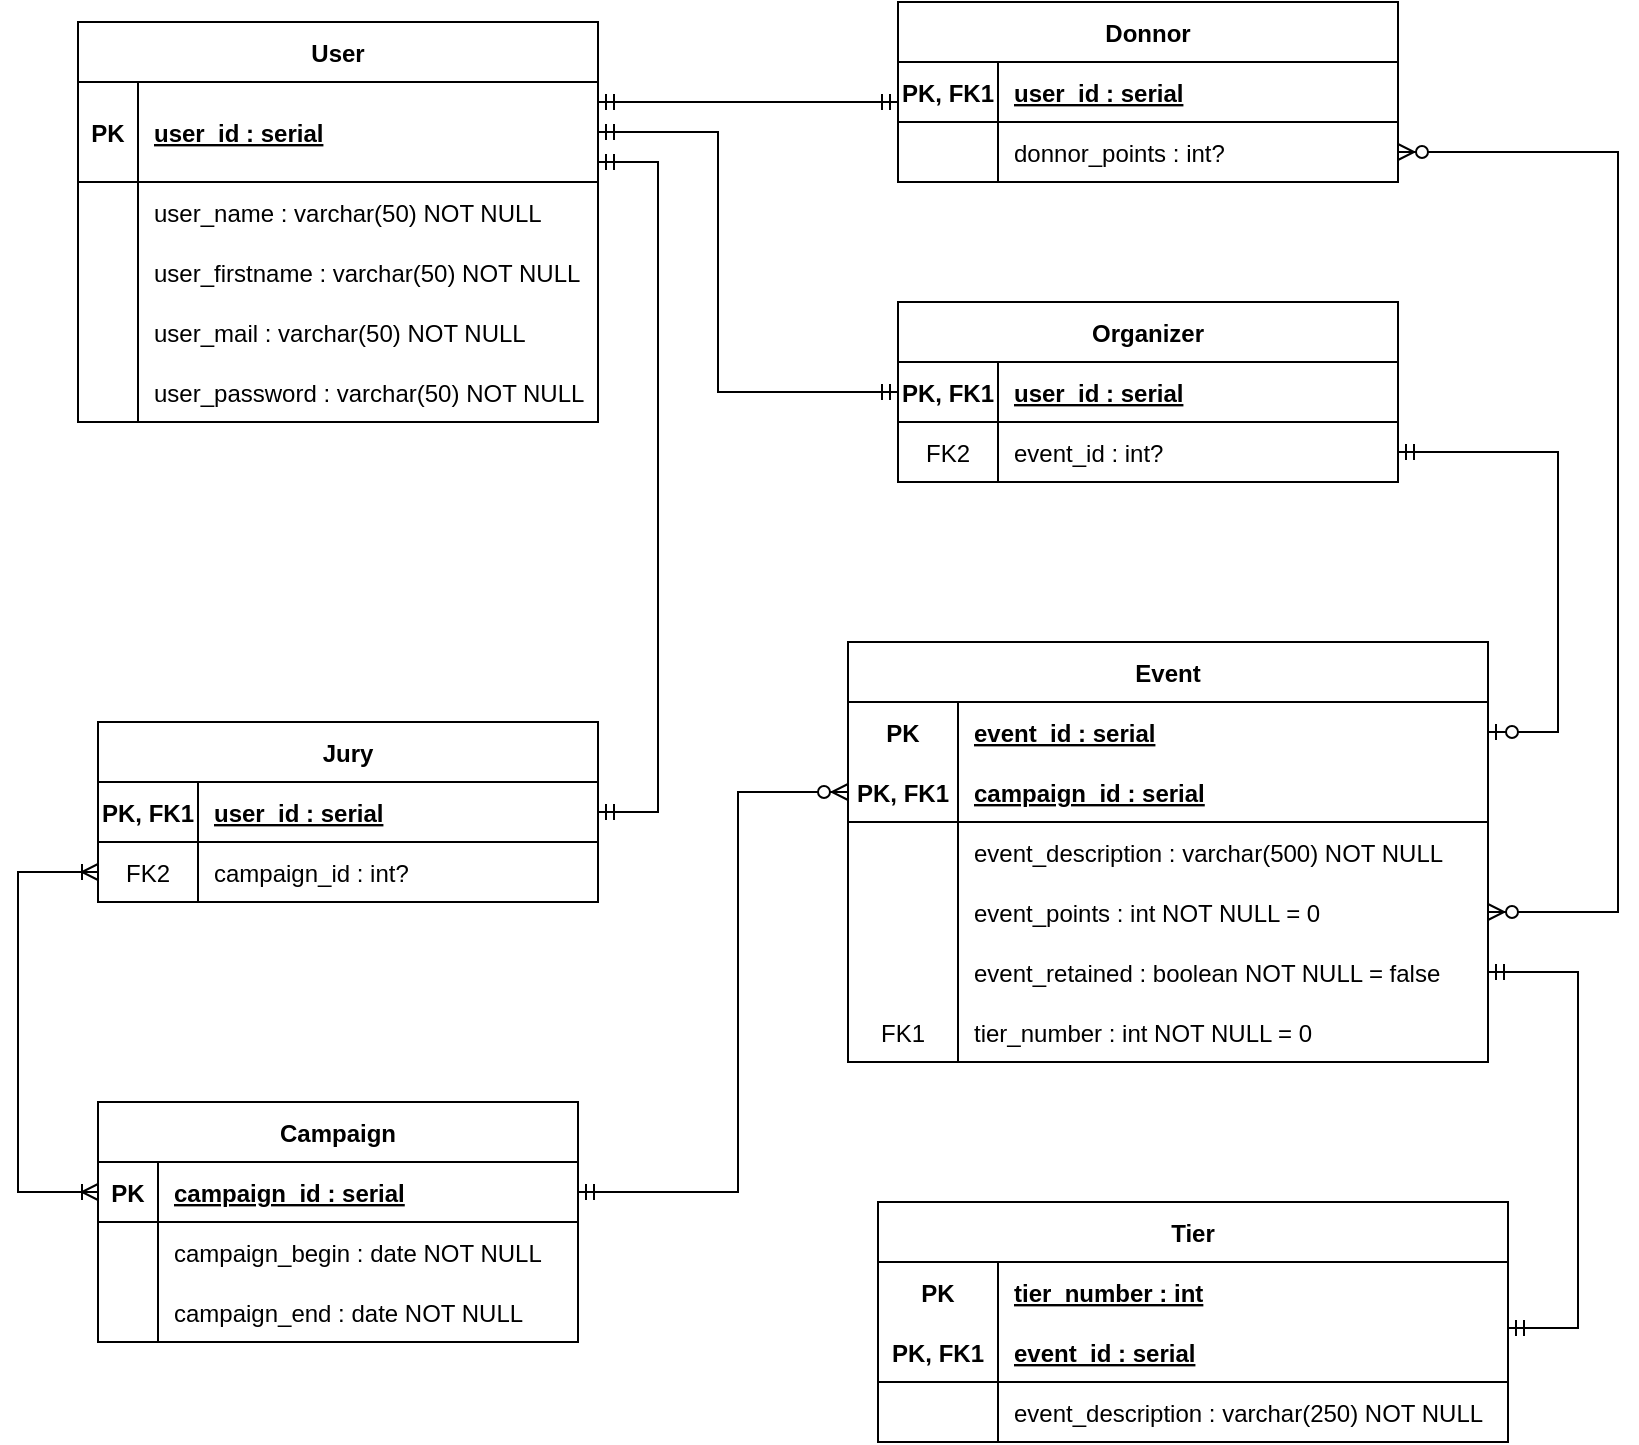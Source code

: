<mxfile version="16.2.2" type="device"><diagram id="R2lEEEUBdFMjLlhIrx00" name="Page-1"><mxGraphModel dx="1422" dy="762" grid="1" gridSize="10" guides="1" tooltips="1" connect="1" arrows="1" fold="1" page="1" pageScale="1" pageWidth="850" pageHeight="1100" math="0" shadow="0" extFonts="Permanent Marker^https://fonts.googleapis.com/css?family=Permanent+Marker"><root><mxCell id="0"/><mxCell id="1" parent="0"/><mxCell id="C-vyLk0tnHw3VtMMgP7b-13" value="Organizer" style="shape=table;startSize=30;container=1;collapsible=1;childLayout=tableLayout;fixedRows=1;rowLines=0;fontStyle=1;align=center;resizeLast=1;" parent="1" vertex="1"><mxGeometry x="470" y="180" width="250" height="90" as="geometry"/></mxCell><mxCell id="C-vyLk0tnHw3VtMMgP7b-14" value="" style="shape=partialRectangle;collapsible=0;dropTarget=0;pointerEvents=0;fillColor=none;points=[[0,0.5],[1,0.5]];portConstraint=eastwest;top=0;left=0;right=0;bottom=1;" parent="C-vyLk0tnHw3VtMMgP7b-13" vertex="1"><mxGeometry y="30" width="250" height="30" as="geometry"/></mxCell><mxCell id="C-vyLk0tnHw3VtMMgP7b-15" value="PK, FK1" style="shape=partialRectangle;overflow=hidden;connectable=0;fillColor=none;top=0;left=0;bottom=0;right=0;fontStyle=1;" parent="C-vyLk0tnHw3VtMMgP7b-14" vertex="1"><mxGeometry width="50" height="30" as="geometry"><mxRectangle width="50" height="30" as="alternateBounds"/></mxGeometry></mxCell><mxCell id="C-vyLk0tnHw3VtMMgP7b-16" value="user_id : serial" style="shape=partialRectangle;overflow=hidden;connectable=0;fillColor=none;top=0;left=0;bottom=0;right=0;align=left;spacingLeft=6;fontStyle=5;" parent="C-vyLk0tnHw3VtMMgP7b-14" vertex="1"><mxGeometry x="50" width="200" height="30" as="geometry"><mxRectangle width="200" height="30" as="alternateBounds"/></mxGeometry></mxCell><mxCell id="C-vyLk0tnHw3VtMMgP7b-17" value="" style="shape=partialRectangle;collapsible=0;dropTarget=0;pointerEvents=0;fillColor=none;points=[[0,0.5],[1,0.5]];portConstraint=eastwest;top=0;left=0;right=0;bottom=0;" parent="C-vyLk0tnHw3VtMMgP7b-13" vertex="1"><mxGeometry y="60" width="250" height="30" as="geometry"/></mxCell><mxCell id="C-vyLk0tnHw3VtMMgP7b-18" value="FK2" style="shape=partialRectangle;overflow=hidden;connectable=0;fillColor=none;top=0;left=0;bottom=0;right=0;" parent="C-vyLk0tnHw3VtMMgP7b-17" vertex="1"><mxGeometry width="50" height="30" as="geometry"><mxRectangle width="50" height="30" as="alternateBounds"/></mxGeometry></mxCell><mxCell id="C-vyLk0tnHw3VtMMgP7b-19" value="event_id : int?" style="shape=partialRectangle;overflow=hidden;connectable=0;fillColor=none;top=0;left=0;bottom=0;right=0;align=left;spacingLeft=6;" parent="C-vyLk0tnHw3VtMMgP7b-17" vertex="1"><mxGeometry x="50" width="200" height="30" as="geometry"><mxRectangle width="200" height="30" as="alternateBounds"/></mxGeometry></mxCell><mxCell id="C-vyLk0tnHw3VtMMgP7b-23" value="User" style="shape=table;startSize=30;container=1;collapsible=1;childLayout=tableLayout;fixedRows=1;rowLines=0;fontStyle=1;align=center;resizeLast=1;" parent="1" vertex="1"><mxGeometry x="60" y="40" width="260" height="200" as="geometry"/></mxCell><mxCell id="C-vyLk0tnHw3VtMMgP7b-24" value="" style="shape=partialRectangle;collapsible=0;dropTarget=0;pointerEvents=0;fillColor=none;points=[[0,0.5],[1,0.5]];portConstraint=eastwest;top=0;left=0;right=0;bottom=1;" parent="C-vyLk0tnHw3VtMMgP7b-23" vertex="1"><mxGeometry y="30" width="260" height="50" as="geometry"/></mxCell><mxCell id="C-vyLk0tnHw3VtMMgP7b-25" value="PK" style="shape=partialRectangle;overflow=hidden;connectable=0;fillColor=none;top=0;left=0;bottom=0;right=0;fontStyle=1;" parent="C-vyLk0tnHw3VtMMgP7b-24" vertex="1"><mxGeometry width="30" height="50" as="geometry"><mxRectangle width="30" height="50" as="alternateBounds"/></mxGeometry></mxCell><mxCell id="C-vyLk0tnHw3VtMMgP7b-26" value="user_id : serial" style="shape=partialRectangle;overflow=hidden;connectable=0;fillColor=none;top=0;left=0;bottom=0;right=0;align=left;spacingLeft=6;fontStyle=5;" parent="C-vyLk0tnHw3VtMMgP7b-24" vertex="1"><mxGeometry x="30" width="230" height="50" as="geometry"><mxRectangle width="230" height="50" as="alternateBounds"/></mxGeometry></mxCell><mxCell id="C-vyLk0tnHw3VtMMgP7b-27" value="" style="shape=partialRectangle;collapsible=0;dropTarget=0;pointerEvents=0;fillColor=none;points=[[0,0.5],[1,0.5]];portConstraint=eastwest;top=0;left=0;right=0;bottom=0;" parent="C-vyLk0tnHw3VtMMgP7b-23" vertex="1"><mxGeometry y="80" width="260" height="30" as="geometry"/></mxCell><mxCell id="C-vyLk0tnHw3VtMMgP7b-28" value="" style="shape=partialRectangle;overflow=hidden;connectable=0;fillColor=none;top=0;left=0;bottom=0;right=0;" parent="C-vyLk0tnHw3VtMMgP7b-27" vertex="1"><mxGeometry width="30" height="30" as="geometry"><mxRectangle width="30" height="30" as="alternateBounds"/></mxGeometry></mxCell><mxCell id="C-vyLk0tnHw3VtMMgP7b-29" value="user_name : varchar(50) NOT NULL" style="shape=partialRectangle;overflow=hidden;connectable=0;fillColor=none;top=0;left=0;bottom=0;right=0;align=left;spacingLeft=6;" parent="C-vyLk0tnHw3VtMMgP7b-27" vertex="1"><mxGeometry x="30" width="230" height="30" as="geometry"><mxRectangle width="230" height="30" as="alternateBounds"/></mxGeometry></mxCell><mxCell id="c4lPWTZuZDiCroG7MYzC-3" value="" style="shape=partialRectangle;collapsible=0;dropTarget=0;pointerEvents=0;fillColor=none;points=[[0,0.5],[1,0.5]];portConstraint=eastwest;top=0;left=0;right=0;bottom=0;" vertex="1" parent="C-vyLk0tnHw3VtMMgP7b-23"><mxGeometry y="110" width="260" height="30" as="geometry"/></mxCell><mxCell id="c4lPWTZuZDiCroG7MYzC-4" value="" style="shape=partialRectangle;overflow=hidden;connectable=0;fillColor=none;top=0;left=0;bottom=0;right=0;" vertex="1" parent="c4lPWTZuZDiCroG7MYzC-3"><mxGeometry width="30" height="30" as="geometry"><mxRectangle width="30" height="30" as="alternateBounds"/></mxGeometry></mxCell><mxCell id="c4lPWTZuZDiCroG7MYzC-5" value="user_firstname : varchar(50) NOT NULL" style="shape=partialRectangle;overflow=hidden;connectable=0;fillColor=none;top=0;left=0;bottom=0;right=0;align=left;spacingLeft=6;" vertex="1" parent="c4lPWTZuZDiCroG7MYzC-3"><mxGeometry x="30" width="230" height="30" as="geometry"><mxRectangle width="230" height="30" as="alternateBounds"/></mxGeometry></mxCell><mxCell id="c4lPWTZuZDiCroG7MYzC-6" value="" style="shape=partialRectangle;collapsible=0;dropTarget=0;pointerEvents=0;fillColor=none;points=[[0,0.5],[1,0.5]];portConstraint=eastwest;top=0;left=0;right=0;bottom=0;" vertex="1" parent="C-vyLk0tnHw3VtMMgP7b-23"><mxGeometry y="140" width="260" height="30" as="geometry"/></mxCell><mxCell id="c4lPWTZuZDiCroG7MYzC-7" value="" style="shape=partialRectangle;overflow=hidden;connectable=0;fillColor=none;top=0;left=0;bottom=0;right=0;" vertex="1" parent="c4lPWTZuZDiCroG7MYzC-6"><mxGeometry width="30" height="30" as="geometry"><mxRectangle width="30" height="30" as="alternateBounds"/></mxGeometry></mxCell><mxCell id="c4lPWTZuZDiCroG7MYzC-8" value="user_mail : varchar(50) NOT NULL" style="shape=partialRectangle;overflow=hidden;connectable=0;fillColor=none;top=0;left=0;bottom=0;right=0;align=left;spacingLeft=6;" vertex="1" parent="c4lPWTZuZDiCroG7MYzC-6"><mxGeometry x="30" width="230" height="30" as="geometry"><mxRectangle width="230" height="30" as="alternateBounds"/></mxGeometry></mxCell><mxCell id="c4lPWTZuZDiCroG7MYzC-9" value="" style="shape=partialRectangle;collapsible=0;dropTarget=0;pointerEvents=0;fillColor=none;points=[[0,0.5],[1,0.5]];portConstraint=eastwest;top=0;left=0;right=0;bottom=0;" vertex="1" parent="C-vyLk0tnHw3VtMMgP7b-23"><mxGeometry y="170" width="260" height="30" as="geometry"/></mxCell><mxCell id="c4lPWTZuZDiCroG7MYzC-10" value="" style="shape=partialRectangle;overflow=hidden;connectable=0;fillColor=none;top=0;left=0;bottom=0;right=0;" vertex="1" parent="c4lPWTZuZDiCroG7MYzC-9"><mxGeometry width="30" height="30" as="geometry"><mxRectangle width="30" height="30" as="alternateBounds"/></mxGeometry></mxCell><mxCell id="c4lPWTZuZDiCroG7MYzC-11" value="user_password : varchar(50) NOT NULL" style="shape=partialRectangle;overflow=hidden;connectable=0;fillColor=none;top=0;left=0;bottom=0;right=0;align=left;spacingLeft=6;" vertex="1" parent="c4lPWTZuZDiCroG7MYzC-9"><mxGeometry x="30" width="230" height="30" as="geometry"><mxRectangle width="230" height="30" as="alternateBounds"/></mxGeometry></mxCell><mxCell id="c4lPWTZuZDiCroG7MYzC-22" value="" style="edgeStyle=orthogonalEdgeStyle;fontSize=12;html=1;endArrow=ERmandOne;startArrow=ERmandOne;rounded=0;entryX=0;entryY=0.5;entryDx=0;entryDy=0;exitX=1;exitY=0.5;exitDx=0;exitDy=0;" edge="1" parent="1" source="C-vyLk0tnHw3VtMMgP7b-24" target="C-vyLk0tnHw3VtMMgP7b-14"><mxGeometry width="100" height="100" relative="1" as="geometry"><mxPoint x="360" y="95" as="sourcePoint"/><mxPoint x="480" y="340" as="targetPoint"/><Array as="points"><mxPoint x="380" y="95"/><mxPoint x="380" y="225"/></Array></mxGeometry></mxCell><mxCell id="c4lPWTZuZDiCroG7MYzC-37" value="" style="edgeStyle=orthogonalEdgeStyle;fontSize=12;html=1;endArrow=ERzeroToOne;startArrow=ERmandOne;rounded=0;entryX=1;entryY=0.5;entryDx=0;entryDy=0;exitX=1;exitY=0.5;exitDx=0;exitDy=0;" edge="1" parent="1" source="C-vyLk0tnHw3VtMMgP7b-17" target="c4lPWTZuZDiCroG7MYzC-169"><mxGeometry width="100" height="100" relative="1" as="geometry"><mxPoint x="730" y="185" as="sourcePoint"/><mxPoint x="765" y="435" as="targetPoint"/><Array as="points"><mxPoint x="800" y="255"/><mxPoint x="800" y="395"/></Array></mxGeometry></mxCell><mxCell id="c4lPWTZuZDiCroG7MYzC-38" value="Jury" style="shape=table;startSize=30;container=1;collapsible=1;childLayout=tableLayout;fixedRows=1;rowLines=0;fontStyle=1;align=center;resizeLast=1;" vertex="1" parent="1"><mxGeometry x="70" y="390" width="250" height="90" as="geometry"/></mxCell><mxCell id="c4lPWTZuZDiCroG7MYzC-39" value="" style="shape=partialRectangle;collapsible=0;dropTarget=0;pointerEvents=0;fillColor=none;points=[[0,0.5],[1,0.5]];portConstraint=eastwest;top=0;left=0;right=0;bottom=1;" vertex="1" parent="c4lPWTZuZDiCroG7MYzC-38"><mxGeometry y="30" width="250" height="30" as="geometry"/></mxCell><mxCell id="c4lPWTZuZDiCroG7MYzC-40" value="PK, FK1" style="shape=partialRectangle;overflow=hidden;connectable=0;fillColor=none;top=0;left=0;bottom=0;right=0;fontStyle=1;" vertex="1" parent="c4lPWTZuZDiCroG7MYzC-39"><mxGeometry width="50" height="30" as="geometry"><mxRectangle width="50" height="30" as="alternateBounds"/></mxGeometry></mxCell><mxCell id="c4lPWTZuZDiCroG7MYzC-41" value="user_id : serial" style="shape=partialRectangle;overflow=hidden;connectable=0;fillColor=none;top=0;left=0;bottom=0;right=0;align=left;spacingLeft=6;fontStyle=5;" vertex="1" parent="c4lPWTZuZDiCroG7MYzC-39"><mxGeometry x="50" width="200" height="30" as="geometry"><mxRectangle width="200" height="30" as="alternateBounds"/></mxGeometry></mxCell><mxCell id="c4lPWTZuZDiCroG7MYzC-42" value="" style="shape=partialRectangle;collapsible=0;dropTarget=0;pointerEvents=0;fillColor=none;points=[[0,0.5],[1,0.5]];portConstraint=eastwest;top=0;left=0;right=0;bottom=0;" vertex="1" parent="c4lPWTZuZDiCroG7MYzC-38"><mxGeometry y="60" width="250" height="30" as="geometry"/></mxCell><mxCell id="c4lPWTZuZDiCroG7MYzC-43" value="FK2" style="shape=partialRectangle;overflow=hidden;connectable=0;fillColor=none;top=0;left=0;bottom=0;right=0;" vertex="1" parent="c4lPWTZuZDiCroG7MYzC-42"><mxGeometry width="50" height="30" as="geometry"><mxRectangle width="50" height="30" as="alternateBounds"/></mxGeometry></mxCell><mxCell id="c4lPWTZuZDiCroG7MYzC-44" value="campaign_id : int?" style="shape=partialRectangle;overflow=hidden;connectable=0;fillColor=none;top=0;left=0;bottom=0;right=0;align=left;spacingLeft=6;" vertex="1" parent="c4lPWTZuZDiCroG7MYzC-42"><mxGeometry x="50" width="200" height="30" as="geometry"><mxRectangle width="200" height="30" as="alternateBounds"/></mxGeometry></mxCell><mxCell id="c4lPWTZuZDiCroG7MYzC-45" value="" style="edgeStyle=orthogonalEdgeStyle;fontSize=12;html=1;endArrow=ERmandOne;startArrow=ERmandOne;rounded=0;exitX=1;exitY=0.5;exitDx=0;exitDy=0;entryX=1;entryY=0.8;entryDx=0;entryDy=0;entryPerimeter=0;" edge="1" parent="1" source="c4lPWTZuZDiCroG7MYzC-39" target="C-vyLk0tnHw3VtMMgP7b-24"><mxGeometry width="100" height="100" relative="1" as="geometry"><mxPoint x="340" y="435" as="sourcePoint"/><mxPoint x="340" y="140" as="targetPoint"/><Array as="points"><mxPoint x="350" y="435"/><mxPoint x="350" y="110"/></Array></mxGeometry></mxCell><mxCell id="c4lPWTZuZDiCroG7MYzC-46" value="Campaign" style="shape=table;startSize=30;container=1;collapsible=1;childLayout=tableLayout;fixedRows=1;rowLines=0;fontStyle=1;align=center;resizeLast=1;" vertex="1" parent="1"><mxGeometry x="70" y="580" width="240" height="120" as="geometry"/></mxCell><mxCell id="c4lPWTZuZDiCroG7MYzC-47" value="" style="shape=partialRectangle;collapsible=0;dropTarget=0;pointerEvents=0;fillColor=none;top=0;left=0;bottom=1;right=0;points=[[0,0.5],[1,0.5]];portConstraint=eastwest;" vertex="1" parent="c4lPWTZuZDiCroG7MYzC-46"><mxGeometry y="30" width="240" height="30" as="geometry"/></mxCell><mxCell id="c4lPWTZuZDiCroG7MYzC-48" value="PK" style="shape=partialRectangle;connectable=0;fillColor=none;top=0;left=0;bottom=0;right=0;fontStyle=1;overflow=hidden;" vertex="1" parent="c4lPWTZuZDiCroG7MYzC-47"><mxGeometry width="30" height="30" as="geometry"><mxRectangle width="30" height="30" as="alternateBounds"/></mxGeometry></mxCell><mxCell id="c4lPWTZuZDiCroG7MYzC-49" value="campaign_id : serial" style="shape=partialRectangle;connectable=0;fillColor=none;top=0;left=0;bottom=0;right=0;align=left;spacingLeft=6;fontStyle=5;overflow=hidden;" vertex="1" parent="c4lPWTZuZDiCroG7MYzC-47"><mxGeometry x="30" width="210" height="30" as="geometry"><mxRectangle width="210" height="30" as="alternateBounds"/></mxGeometry></mxCell><mxCell id="c4lPWTZuZDiCroG7MYzC-50" value="" style="shape=partialRectangle;collapsible=0;dropTarget=0;pointerEvents=0;fillColor=none;top=0;left=0;bottom=0;right=0;points=[[0,0.5],[1,0.5]];portConstraint=eastwest;" vertex="1" parent="c4lPWTZuZDiCroG7MYzC-46"><mxGeometry y="60" width="240" height="30" as="geometry"/></mxCell><mxCell id="c4lPWTZuZDiCroG7MYzC-51" value="" style="shape=partialRectangle;connectable=0;fillColor=none;top=0;left=0;bottom=0;right=0;editable=1;overflow=hidden;" vertex="1" parent="c4lPWTZuZDiCroG7MYzC-50"><mxGeometry width="30" height="30" as="geometry"><mxRectangle width="30" height="30" as="alternateBounds"/></mxGeometry></mxCell><mxCell id="c4lPWTZuZDiCroG7MYzC-52" value="campaign_begin : date NOT NULL" style="shape=partialRectangle;connectable=0;fillColor=none;top=0;left=0;bottom=0;right=0;align=left;spacingLeft=6;overflow=hidden;" vertex="1" parent="c4lPWTZuZDiCroG7MYzC-50"><mxGeometry x="30" width="210" height="30" as="geometry"><mxRectangle width="210" height="30" as="alternateBounds"/></mxGeometry></mxCell><mxCell id="c4lPWTZuZDiCroG7MYzC-53" value="" style="shape=partialRectangle;collapsible=0;dropTarget=0;pointerEvents=0;fillColor=none;top=0;left=0;bottom=0;right=0;points=[[0,0.5],[1,0.5]];portConstraint=eastwest;" vertex="1" parent="c4lPWTZuZDiCroG7MYzC-46"><mxGeometry y="90" width="240" height="30" as="geometry"/></mxCell><mxCell id="c4lPWTZuZDiCroG7MYzC-54" value="" style="shape=partialRectangle;connectable=0;fillColor=none;top=0;left=0;bottom=0;right=0;editable=1;overflow=hidden;" vertex="1" parent="c4lPWTZuZDiCroG7MYzC-53"><mxGeometry width="30" height="30" as="geometry"><mxRectangle width="30" height="30" as="alternateBounds"/></mxGeometry></mxCell><mxCell id="c4lPWTZuZDiCroG7MYzC-55" value="campaign_end : date NOT NULL" style="shape=partialRectangle;connectable=0;fillColor=none;top=0;left=0;bottom=0;right=0;align=left;spacingLeft=6;overflow=hidden;" vertex="1" parent="c4lPWTZuZDiCroG7MYzC-53"><mxGeometry x="30" width="210" height="30" as="geometry"><mxRectangle width="210" height="30" as="alternateBounds"/></mxGeometry></mxCell><mxCell id="c4lPWTZuZDiCroG7MYzC-61" value="" style="edgeStyle=orthogonalEdgeStyle;fontSize=12;html=1;endArrow=ERoneToMany;startArrow=ERoneToMany;rounded=0;entryX=0;entryY=0.5;entryDx=0;entryDy=0;exitX=0;exitY=0.5;exitDx=0;exitDy=0;" edge="1" parent="1" source="c4lPWTZuZDiCroG7MYzC-47" target="c4lPWTZuZDiCroG7MYzC-42"><mxGeometry width="100" height="100" relative="1" as="geometry"><mxPoint x="80" y="660" as="sourcePoint"/><mxPoint x="180" y="560" as="targetPoint"/><Array as="points"><mxPoint x="30" y="625"/><mxPoint x="30" y="465"/></Array></mxGeometry></mxCell><mxCell id="c4lPWTZuZDiCroG7MYzC-62" value="Donnor" style="shape=table;startSize=30;container=1;collapsible=1;childLayout=tableLayout;fixedRows=1;rowLines=0;fontStyle=1;align=center;resizeLast=1;" vertex="1" parent="1"><mxGeometry x="470" y="30" width="250" height="90" as="geometry"/></mxCell><mxCell id="c4lPWTZuZDiCroG7MYzC-63" value="" style="shape=partialRectangle;collapsible=0;dropTarget=0;pointerEvents=0;fillColor=none;points=[[0,0.5],[1,0.5]];portConstraint=eastwest;top=0;left=0;right=0;bottom=1;" vertex="1" parent="c4lPWTZuZDiCroG7MYzC-62"><mxGeometry y="30" width="250" height="30" as="geometry"/></mxCell><mxCell id="c4lPWTZuZDiCroG7MYzC-64" value="PK, FK1" style="shape=partialRectangle;overflow=hidden;connectable=0;fillColor=none;top=0;left=0;bottom=0;right=0;fontStyle=1;" vertex="1" parent="c4lPWTZuZDiCroG7MYzC-63"><mxGeometry width="50" height="30" as="geometry"><mxRectangle width="50" height="30" as="alternateBounds"/></mxGeometry></mxCell><mxCell id="c4lPWTZuZDiCroG7MYzC-65" value="user_id : serial" style="shape=partialRectangle;overflow=hidden;connectable=0;fillColor=none;top=0;left=0;bottom=0;right=0;align=left;spacingLeft=6;fontStyle=5;" vertex="1" parent="c4lPWTZuZDiCroG7MYzC-63"><mxGeometry x="50" width="200" height="30" as="geometry"><mxRectangle width="200" height="30" as="alternateBounds"/></mxGeometry></mxCell><mxCell id="c4lPWTZuZDiCroG7MYzC-66" value="" style="shape=partialRectangle;collapsible=0;dropTarget=0;pointerEvents=0;fillColor=none;points=[[0,0.5],[1,0.5]];portConstraint=eastwest;top=0;left=0;right=0;bottom=0;" vertex="1" parent="c4lPWTZuZDiCroG7MYzC-62"><mxGeometry y="60" width="250" height="30" as="geometry"/></mxCell><mxCell id="c4lPWTZuZDiCroG7MYzC-67" value="" style="shape=partialRectangle;overflow=hidden;connectable=0;fillColor=none;top=0;left=0;bottom=0;right=0;" vertex="1" parent="c4lPWTZuZDiCroG7MYzC-66"><mxGeometry width="50" height="30" as="geometry"><mxRectangle width="50" height="30" as="alternateBounds"/></mxGeometry></mxCell><mxCell id="c4lPWTZuZDiCroG7MYzC-68" value="donnor_points : int?" style="shape=partialRectangle;overflow=hidden;connectable=0;fillColor=none;top=0;left=0;bottom=0;right=0;align=left;spacingLeft=6;" vertex="1" parent="c4lPWTZuZDiCroG7MYzC-66"><mxGeometry x="50" width="200" height="30" as="geometry"><mxRectangle width="200" height="30" as="alternateBounds"/></mxGeometry></mxCell><mxCell id="c4lPWTZuZDiCroG7MYzC-69" value="" style="edgeStyle=orthogonalEdgeStyle;fontSize=12;html=1;endArrow=ERmandOne;startArrow=ERmandOne;rounded=0;entryX=1;entryY=0.2;entryDx=0;entryDy=0;entryPerimeter=0;" edge="1" parent="1" target="C-vyLk0tnHw3VtMMgP7b-24"><mxGeometry width="100" height="100" relative="1" as="geometry"><mxPoint x="470" y="80" as="sourcePoint"/><mxPoint x="320" y="75" as="targetPoint"/><Array as="points"><mxPoint x="470" y="80"/></Array></mxGeometry></mxCell><mxCell id="c4lPWTZuZDiCroG7MYzC-85" value="Event" style="shape=table;startSize=30;container=1;collapsible=1;childLayout=tableLayout;fixedRows=1;rowLines=0;fontStyle=1;align=center;resizeLast=1;" vertex="1" parent="1"><mxGeometry x="445" y="350" width="320" height="210" as="geometry"/></mxCell><mxCell id="c4lPWTZuZDiCroG7MYzC-169" value="" style="shape=partialRectangle;collapsible=0;dropTarget=0;pointerEvents=0;fillColor=none;top=0;left=0;bottom=0;right=0;points=[[0,0.5],[1,0.5]];portConstraint=eastwest;" vertex="1" parent="c4lPWTZuZDiCroG7MYzC-85"><mxGeometry y="30" width="320" height="30" as="geometry"/></mxCell><mxCell id="c4lPWTZuZDiCroG7MYzC-170" value="PK" style="shape=partialRectangle;connectable=0;fillColor=none;top=0;left=0;bottom=0;right=0;fontStyle=1;overflow=hidden;" vertex="1" parent="c4lPWTZuZDiCroG7MYzC-169"><mxGeometry width="55" height="30" as="geometry"><mxRectangle width="55" height="30" as="alternateBounds"/></mxGeometry></mxCell><mxCell id="c4lPWTZuZDiCroG7MYzC-171" value="event_id : serial" style="shape=partialRectangle;connectable=0;fillColor=none;top=0;left=0;bottom=0;right=0;align=left;spacingLeft=6;fontStyle=5;overflow=hidden;" vertex="1" parent="c4lPWTZuZDiCroG7MYzC-169"><mxGeometry x="55" width="265" height="30" as="geometry"><mxRectangle width="265" height="30" as="alternateBounds"/></mxGeometry></mxCell><mxCell id="c4lPWTZuZDiCroG7MYzC-172" value="" style="shape=partialRectangle;collapsible=0;dropTarget=0;pointerEvents=0;fillColor=none;top=0;left=0;bottom=1;right=0;points=[[0,0.5],[1,0.5]];portConstraint=eastwest;" vertex="1" parent="c4lPWTZuZDiCroG7MYzC-85"><mxGeometry y="60" width="320" height="30" as="geometry"/></mxCell><mxCell id="c4lPWTZuZDiCroG7MYzC-173" value="PK, FK1" style="shape=partialRectangle;connectable=0;fillColor=none;top=0;left=0;bottom=0;right=0;fontStyle=1;overflow=hidden;" vertex="1" parent="c4lPWTZuZDiCroG7MYzC-172"><mxGeometry width="55" height="30" as="geometry"><mxRectangle width="55" height="30" as="alternateBounds"/></mxGeometry></mxCell><mxCell id="c4lPWTZuZDiCroG7MYzC-174" value="campaign_id : serial" style="shape=partialRectangle;connectable=0;fillColor=none;top=0;left=0;bottom=0;right=0;align=left;spacingLeft=6;fontStyle=5;overflow=hidden;" vertex="1" parent="c4lPWTZuZDiCroG7MYzC-172"><mxGeometry x="55" width="265" height="30" as="geometry"><mxRectangle width="265" height="30" as="alternateBounds"/></mxGeometry></mxCell><mxCell id="c4lPWTZuZDiCroG7MYzC-92" value="" style="shape=partialRectangle;collapsible=0;dropTarget=0;pointerEvents=0;fillColor=none;top=0;left=0;bottom=0;right=0;points=[[0,0.5],[1,0.5]];portConstraint=eastwest;" vertex="1" parent="c4lPWTZuZDiCroG7MYzC-85"><mxGeometry y="90" width="320" height="30" as="geometry"/></mxCell><mxCell id="c4lPWTZuZDiCroG7MYzC-93" value="" style="shape=partialRectangle;connectable=0;fillColor=none;top=0;left=0;bottom=0;right=0;editable=1;overflow=hidden;" vertex="1" parent="c4lPWTZuZDiCroG7MYzC-92"><mxGeometry width="55" height="30" as="geometry"><mxRectangle width="55" height="30" as="alternateBounds"/></mxGeometry></mxCell><mxCell id="c4lPWTZuZDiCroG7MYzC-94" value="event_description : varchar(500) NOT NULL" style="shape=partialRectangle;connectable=0;fillColor=none;top=0;left=0;bottom=0;right=0;align=left;spacingLeft=6;overflow=hidden;" vertex="1" parent="c4lPWTZuZDiCroG7MYzC-92"><mxGeometry x="55" width="265" height="30" as="geometry"><mxRectangle width="265" height="30" as="alternateBounds"/></mxGeometry></mxCell><mxCell id="c4lPWTZuZDiCroG7MYzC-95" value="" style="shape=partialRectangle;collapsible=0;dropTarget=0;pointerEvents=0;fillColor=none;top=0;left=0;bottom=0;right=0;points=[[0,0.5],[1,0.5]];portConstraint=eastwest;" vertex="1" parent="c4lPWTZuZDiCroG7MYzC-85"><mxGeometry y="120" width="320" height="30" as="geometry"/></mxCell><mxCell id="c4lPWTZuZDiCroG7MYzC-96" value="" style="shape=partialRectangle;connectable=0;fillColor=none;top=0;left=0;bottom=0;right=0;editable=1;overflow=hidden;" vertex="1" parent="c4lPWTZuZDiCroG7MYzC-95"><mxGeometry width="55" height="30" as="geometry"><mxRectangle width="55" height="30" as="alternateBounds"/></mxGeometry></mxCell><mxCell id="c4lPWTZuZDiCroG7MYzC-97" value="event_points : int NOT NULL = 0" style="shape=partialRectangle;connectable=0;fillColor=none;top=0;left=0;bottom=0;right=0;align=left;spacingLeft=6;overflow=hidden;" vertex="1" parent="c4lPWTZuZDiCroG7MYzC-95"><mxGeometry x="55" width="265" height="30" as="geometry"><mxRectangle width="265" height="30" as="alternateBounds"/></mxGeometry></mxCell><mxCell id="c4lPWTZuZDiCroG7MYzC-153" value="" style="shape=partialRectangle;collapsible=0;dropTarget=0;pointerEvents=0;fillColor=none;top=0;left=0;bottom=0;right=0;points=[[0,0.5],[1,0.5]];portConstraint=eastwest;" vertex="1" parent="c4lPWTZuZDiCroG7MYzC-85"><mxGeometry y="150" width="320" height="30" as="geometry"/></mxCell><mxCell id="c4lPWTZuZDiCroG7MYzC-154" value="" style="shape=partialRectangle;connectable=0;fillColor=none;top=0;left=0;bottom=0;right=0;editable=1;overflow=hidden;" vertex="1" parent="c4lPWTZuZDiCroG7MYzC-153"><mxGeometry width="55" height="30" as="geometry"><mxRectangle width="55" height="30" as="alternateBounds"/></mxGeometry></mxCell><mxCell id="c4lPWTZuZDiCroG7MYzC-155" value="event_retained : boolean NOT NULL = false" style="shape=partialRectangle;connectable=0;fillColor=none;top=0;left=0;bottom=0;right=0;align=left;spacingLeft=6;overflow=hidden;" vertex="1" parent="c4lPWTZuZDiCroG7MYzC-153"><mxGeometry x="55" width="265" height="30" as="geometry"><mxRectangle width="265" height="30" as="alternateBounds"/></mxGeometry></mxCell><mxCell id="c4lPWTZuZDiCroG7MYzC-234" value="" style="shape=partialRectangle;collapsible=0;dropTarget=0;pointerEvents=0;fillColor=none;top=0;left=0;bottom=0;right=0;points=[[0,0.5],[1,0.5]];portConstraint=eastwest;" vertex="1" parent="c4lPWTZuZDiCroG7MYzC-85"><mxGeometry y="180" width="320" height="30" as="geometry"/></mxCell><mxCell id="c4lPWTZuZDiCroG7MYzC-235" value="FK1" style="shape=partialRectangle;connectable=0;fillColor=none;top=0;left=0;bottom=0;right=0;editable=1;overflow=hidden;" vertex="1" parent="c4lPWTZuZDiCroG7MYzC-234"><mxGeometry width="55" height="30" as="geometry"><mxRectangle width="55" height="30" as="alternateBounds"/></mxGeometry></mxCell><mxCell id="c4lPWTZuZDiCroG7MYzC-236" value="tier_number : int NOT NULL = 0" style="shape=partialRectangle;connectable=0;fillColor=none;top=0;left=0;bottom=0;right=0;align=left;spacingLeft=6;overflow=hidden;" vertex="1" parent="c4lPWTZuZDiCroG7MYzC-234"><mxGeometry x="55" width="265" height="30" as="geometry"><mxRectangle width="265" height="30" as="alternateBounds"/></mxGeometry></mxCell><mxCell id="c4lPWTZuZDiCroG7MYzC-125" value="Tier" style="shape=table;startSize=30;container=1;collapsible=1;childLayout=tableLayout;fixedRows=1;rowLines=0;fontStyle=1;align=center;resizeLast=1;" vertex="1" parent="1"><mxGeometry x="460" y="630" width="315" height="120" as="geometry"/></mxCell><mxCell id="c4lPWTZuZDiCroG7MYzC-126" value="" style="shape=partialRectangle;collapsible=0;dropTarget=0;pointerEvents=0;fillColor=none;top=0;left=0;bottom=0;right=0;points=[[0,0.5],[1,0.5]];portConstraint=eastwest;" vertex="1" parent="c4lPWTZuZDiCroG7MYzC-125"><mxGeometry y="30" width="315" height="30" as="geometry"/></mxCell><mxCell id="c4lPWTZuZDiCroG7MYzC-127" value="PK" style="shape=partialRectangle;connectable=0;fillColor=none;top=0;left=0;bottom=0;right=0;fontStyle=1;overflow=hidden;" vertex="1" parent="c4lPWTZuZDiCroG7MYzC-126"><mxGeometry width="60" height="30" as="geometry"><mxRectangle width="60" height="30" as="alternateBounds"/></mxGeometry></mxCell><mxCell id="c4lPWTZuZDiCroG7MYzC-128" value="tier_number : int" style="shape=partialRectangle;connectable=0;fillColor=none;top=0;left=0;bottom=0;right=0;align=left;spacingLeft=6;fontStyle=5;overflow=hidden;" vertex="1" parent="c4lPWTZuZDiCroG7MYzC-126"><mxGeometry x="60" width="255" height="30" as="geometry"><mxRectangle width="255" height="30" as="alternateBounds"/></mxGeometry></mxCell><mxCell id="c4lPWTZuZDiCroG7MYzC-129" value="" style="shape=partialRectangle;collapsible=0;dropTarget=0;pointerEvents=0;fillColor=none;top=0;left=0;bottom=1;right=0;points=[[0,0.5],[1,0.5]];portConstraint=eastwest;" vertex="1" parent="c4lPWTZuZDiCroG7MYzC-125"><mxGeometry y="60" width="315" height="30" as="geometry"/></mxCell><mxCell id="c4lPWTZuZDiCroG7MYzC-130" value="PK, FK1" style="shape=partialRectangle;connectable=0;fillColor=none;top=0;left=0;bottom=0;right=0;fontStyle=1;overflow=hidden;" vertex="1" parent="c4lPWTZuZDiCroG7MYzC-129"><mxGeometry width="60" height="30" as="geometry"><mxRectangle width="60" height="30" as="alternateBounds"/></mxGeometry></mxCell><mxCell id="c4lPWTZuZDiCroG7MYzC-131" value="event_id : serial" style="shape=partialRectangle;connectable=0;fillColor=none;top=0;left=0;bottom=0;right=0;align=left;spacingLeft=6;fontStyle=5;overflow=hidden;" vertex="1" parent="c4lPWTZuZDiCroG7MYzC-129"><mxGeometry x="60" width="255" height="30" as="geometry"><mxRectangle width="255" height="30" as="alternateBounds"/></mxGeometry></mxCell><mxCell id="c4lPWTZuZDiCroG7MYzC-135" value="" style="shape=partialRectangle;collapsible=0;dropTarget=0;pointerEvents=0;fillColor=none;top=0;left=0;bottom=0;right=0;points=[[0,0.5],[1,0.5]];portConstraint=eastwest;" vertex="1" parent="c4lPWTZuZDiCroG7MYzC-125"><mxGeometry y="90" width="315" height="30" as="geometry"/></mxCell><mxCell id="c4lPWTZuZDiCroG7MYzC-136" value="" style="shape=partialRectangle;connectable=0;fillColor=none;top=0;left=0;bottom=0;right=0;editable=1;overflow=hidden;" vertex="1" parent="c4lPWTZuZDiCroG7MYzC-135"><mxGeometry width="60" height="30" as="geometry"><mxRectangle width="60" height="30" as="alternateBounds"/></mxGeometry></mxCell><mxCell id="c4lPWTZuZDiCroG7MYzC-137" value="event_description : varchar(250) NOT NULL" style="shape=partialRectangle;connectable=0;fillColor=none;top=0;left=0;bottom=0;right=0;align=left;spacingLeft=6;overflow=hidden;" vertex="1" parent="c4lPWTZuZDiCroG7MYzC-135"><mxGeometry x="60" width="255" height="30" as="geometry"><mxRectangle width="255" height="30" as="alternateBounds"/></mxGeometry></mxCell><mxCell id="c4lPWTZuZDiCroG7MYzC-156" value="" style="edgeStyle=orthogonalEdgeStyle;fontSize=12;html=1;endArrow=ERmandOne;startArrow=ERmandOne;rounded=0;exitX=1;exitY=0.5;exitDx=0;exitDy=0;entryX=1;entryY=0.1;entryDx=0;entryDy=0;entryPerimeter=0;" edge="1" parent="1" source="c4lPWTZuZDiCroG7MYzC-153" target="c4lPWTZuZDiCroG7MYzC-129"><mxGeometry width="100" height="100" relative="1" as="geometry"><mxPoint x="400" y="640" as="sourcePoint"/><mxPoint x="500" y="540" as="targetPoint"/><Array as="points"><mxPoint x="810" y="515"/><mxPoint x="810" y="693"/></Array></mxGeometry></mxCell><mxCell id="c4lPWTZuZDiCroG7MYzC-178" value="" style="edgeStyle=orthogonalEdgeStyle;fontSize=12;html=1;endArrow=ERzeroToMany;endFill=1;startArrow=ERzeroToMany;rounded=0;exitX=1;exitY=0.5;exitDx=0;exitDy=0;entryX=1;entryY=0.5;entryDx=0;entryDy=0;" edge="1" parent="1" source="c4lPWTZuZDiCroG7MYzC-95" target="c4lPWTZuZDiCroG7MYzC-66"><mxGeometry width="100" height="100" relative="1" as="geometry"><mxPoint x="400" y="340" as="sourcePoint"/><mxPoint x="500" y="240" as="targetPoint"/><Array as="points"><mxPoint x="830" y="485"/><mxPoint x="830" y="105"/></Array></mxGeometry></mxCell><mxCell id="c4lPWTZuZDiCroG7MYzC-179" value="" style="edgeStyle=orthogonalEdgeStyle;fontSize=12;html=1;endArrow=ERzeroToMany;startArrow=ERmandOne;rounded=0;exitX=1;exitY=0.5;exitDx=0;exitDy=0;entryX=0;entryY=0.5;entryDx=0;entryDy=0;" edge="1" parent="1" source="c4lPWTZuZDiCroG7MYzC-47" target="c4lPWTZuZDiCroG7MYzC-172"><mxGeometry width="100" height="100" relative="1" as="geometry"><mxPoint x="400" y="440" as="sourcePoint"/><mxPoint x="500" y="340" as="targetPoint"/><Array as="points"><mxPoint x="390" y="625"/><mxPoint x="390" y="425"/></Array></mxGeometry></mxCell></root></mxGraphModel></diagram></mxfile>